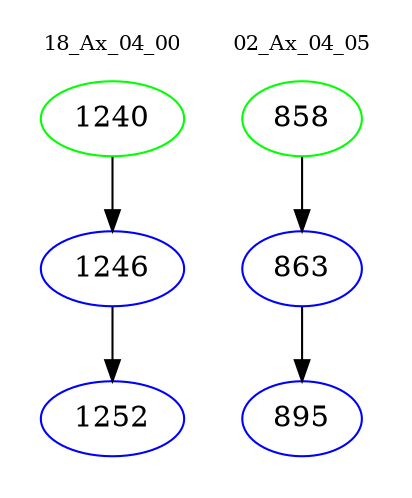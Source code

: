 digraph{
subgraph cluster_0 {
color = white
label = "18_Ax_04_00";
fontsize=10;
T0_1240 [label="1240", color="green"]
T0_1240 -> T0_1246 [color="black"]
T0_1246 [label="1246", color="blue"]
T0_1246 -> T0_1252 [color="black"]
T0_1252 [label="1252", color="blue"]
}
subgraph cluster_1 {
color = white
label = "02_Ax_04_05";
fontsize=10;
T1_858 [label="858", color="green"]
T1_858 -> T1_863 [color="black"]
T1_863 [label="863", color="blue"]
T1_863 -> T1_895 [color="black"]
T1_895 [label="895", color="blue"]
}
}
